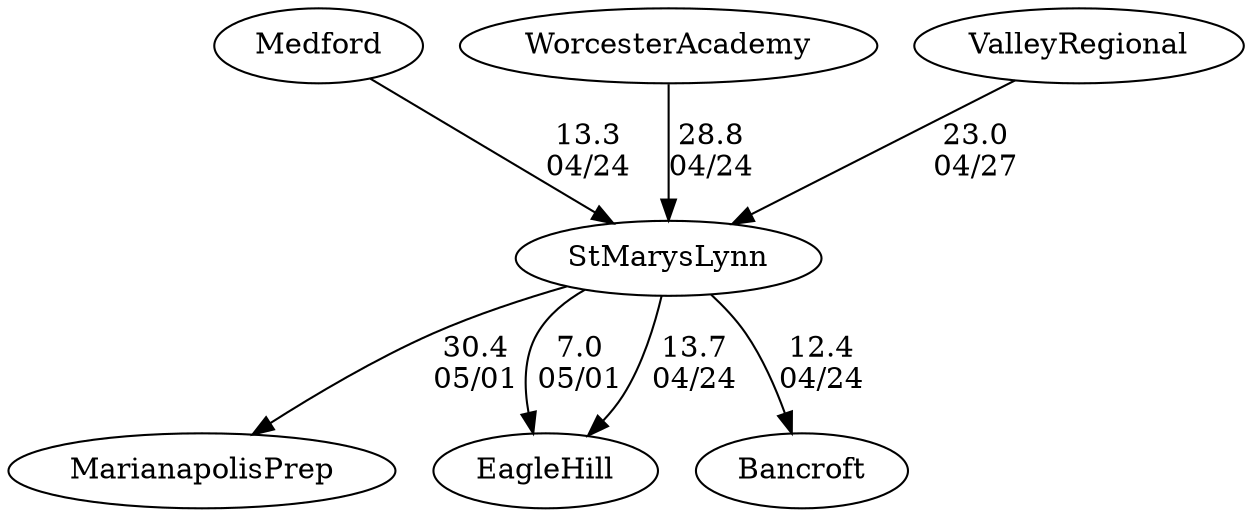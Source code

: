 digraph boys1foursStMarysLynn {MarianapolisPrep [URL="boys1foursStMarysLynnMarianapolisPrep.html"];Medford [URL="boys1foursStMarysLynnMedford.html"];EagleHill [URL="boys1foursStMarysLynnEagleHill.html"];Bancroft [URL="boys1foursStMarysLynnBancroft.html"];StMarysLynn [URL="boys1foursStMarysLynnStMarysLynn.html"];WorcesterAcademy [URL="boys1foursStMarysLynnWorcesterAcademy.html"];ValleyRegional [URL="boys1foursStMarysLynnValleyRegional.html"];StMarysLynn -> EagleHill[label="7.0
05/01", weight="93", tooltip="NEIRA Boys & Girls Fours,Marianapolis vs. St. Mary's-Lynn, Eagle Hill			
Distance: 1500m Conditions: Very little chop
None", URL="https://www.row2k.com/results/resultspage.cfm?UID=76E3EDF2C6F7CD5FEBCC72CEE9D056A7&cat=5", random="random"]; 
StMarysLynn -> MarianapolisPrep[label="30.4
05/01", weight="70", tooltip="NEIRA Boys & Girls Fours,Marianapolis vs. St. Mary's-Lynn, Eagle Hill			
Distance: 1500m Conditions: Very little chop
None", URL="https://www.row2k.com/results/resultspage.cfm?UID=76E3EDF2C6F7CD5FEBCC72CEE9D056A7&cat=5", random="random"]; 
WorcesterAcademy -> StMarysLynn[label="28.8
04/24", weight="72", tooltip="NEIRA Boys & Girls Fours,Bancroft School vs Worcester Academy, Medford High School, Eagle Hill, St. Mary's Lynn			
Distance: 1500m Conditions: All races experienced strong tailwinds. Wind was 15mph with strong gusts. The wind increased as the Boys 2V boat went down the course and the race was paused. Once conditions died back to 15mph races resumed. Once conditions died back down to a 15-17 tail wind, races resumed. Comments: Race order was Boys Novice, Girls Novice/Novice Mix, B3v, B2V, G1V, B1V. For recording purposes Boys Novice will be recorded as the Boys fourth boat. The girls novice/novice mix will be recorded as GV2 (please note the novice mix boat (Eagle Hill) was a mix of talent and more of a friendly race to get rowers to race). Due to wind Boys Novice started at the 1400 mark.
None", URL="https://www.row2k.com/results/resultspage.cfm?UID=3A9AECAD0028655DE1534F4A0A0DE8B2&cat=5", random="random"]; 
Medford -> StMarysLynn[label="13.3
04/24", weight="87", tooltip="NEIRA Boys & Girls Fours,Bancroft School vs Worcester Academy, Medford High School, Eagle Hill, St. Mary's Lynn			
Distance: 1500m Conditions: All races experienced strong tailwinds. Wind was 15mph with strong gusts. The wind increased as the Boys 2V boat went down the course and the race was paused. Once conditions died back to 15mph races resumed. Once conditions died back down to a 15-17 tail wind, races resumed. Comments: Race order was Boys Novice, Girls Novice/Novice Mix, B3v, B2V, G1V, B1V. For recording purposes Boys Novice will be recorded as the Boys fourth boat. The girls novice/novice mix will be recorded as GV2 (please note the novice mix boat (Eagle Hill) was a mix of talent and more of a friendly race to get rowers to race). Due to wind Boys Novice started at the 1400 mark.
None", URL="https://www.row2k.com/results/resultspage.cfm?UID=3A9AECAD0028655DE1534F4A0A0DE8B2&cat=5", random="random"]; 
StMarysLynn -> Bancroft[label="12.4
04/24", weight="88", tooltip="NEIRA Boys & Girls Fours,Bancroft School vs Worcester Academy, Medford High School, Eagle Hill, St. Mary's Lynn			
Distance: 1500m Conditions: All races experienced strong tailwinds. Wind was 15mph with strong gusts. The wind increased as the Boys 2V boat went down the course and the race was paused. Once conditions died back to 15mph races resumed. Once conditions died back down to a 15-17 tail wind, races resumed. Comments: Race order was Boys Novice, Girls Novice/Novice Mix, B3v, B2V, G1V, B1V. For recording purposes Boys Novice will be recorded as the Boys fourth boat. The girls novice/novice mix will be recorded as GV2 (please note the novice mix boat (Eagle Hill) was a mix of talent and more of a friendly race to get rowers to race). Due to wind Boys Novice started at the 1400 mark.
None", URL="https://www.row2k.com/results/resultspage.cfm?UID=3A9AECAD0028655DE1534F4A0A0DE8B2&cat=5", random="random"]; 
StMarysLynn -> EagleHill[label="13.7
04/24", weight="87", tooltip="NEIRA Boys & Girls Fours,Bancroft School vs Worcester Academy, Medford High School, Eagle Hill, St. Mary's Lynn			
Distance: 1500m Conditions: All races experienced strong tailwinds. Wind was 15mph with strong gusts. The wind increased as the Boys 2V boat went down the course and the race was paused. Once conditions died back to 15mph races resumed. Once conditions died back down to a 15-17 tail wind, races resumed. Comments: Race order was Boys Novice, Girls Novice/Novice Mix, B3v, B2V, G1V, B1V. For recording purposes Boys Novice will be recorded as the Boys fourth boat. The girls novice/novice mix will be recorded as GV2 (please note the novice mix boat (Eagle Hill) was a mix of talent and more of a friendly race to get rowers to race). Due to wind Boys Novice started at the 1400 mark.
None", URL="https://www.row2k.com/results/resultspage.cfm?UID=3A9AECAD0028655DE1534F4A0A0DE8B2&cat=5", random="random"]; 
ValleyRegional -> StMarysLynn[label="23.0
04/27", weight="77", tooltip="NEIRA Boys & Girls Fours,St. Mary Academy - Bay View, Lincoln, St. Mary's - Lynn, Valley Regional			
Distance: 1500m Conditions: Mild headwind, slight chop, slack tide for the 1st girls race. Old Saybrook (not in league) also competed. Comments: Old Saybrook (not in league) raced in 2nd boys and 3rd girls events.
None", URL="https://www.row2k.com/results/resultspage.cfm?UID=1004BB53FFEA236A97E11B8A53F16514&cat=5", random="random"]}